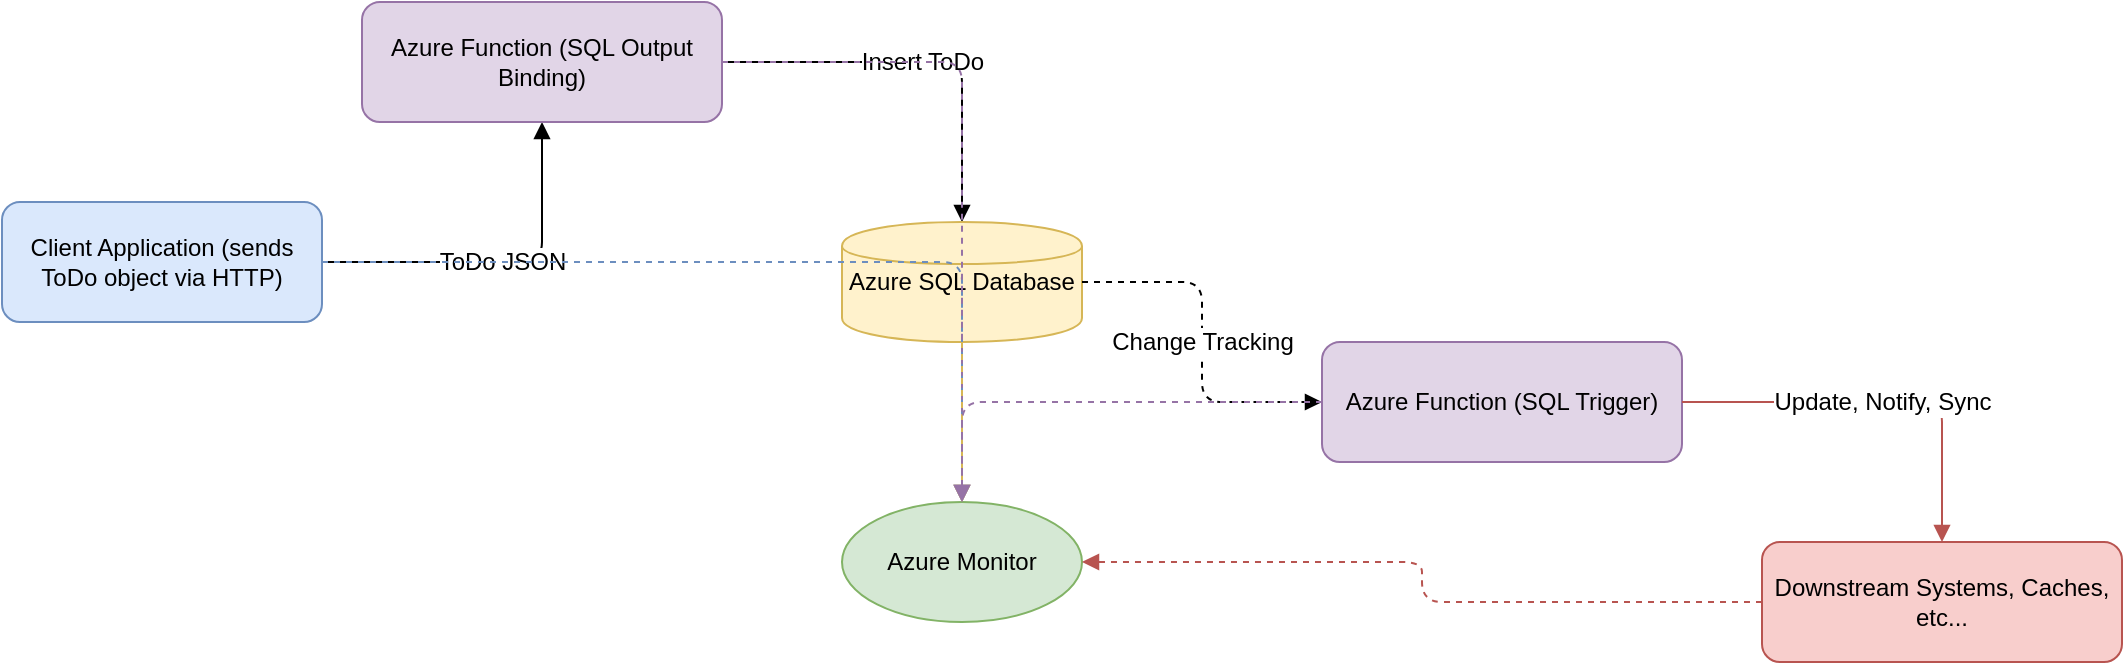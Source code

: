 <mxfile>
    <diagram name="Azure Functions SQL Output Binding Architecture" id="0">
        <mxGraphModel dx="1775" dy="1096" grid="1" gridSize="10" guides="1" tooltips="1" connect="1" arrows="1" fold="1" page="1" pageScale="1" pageWidth="827" pageHeight="1169" math="0" shadow="0">
            <root>
                <mxCell id="0"/>
                <mxCell id="1" parent="0"/>
                <mxCell id="2" value="Client Application (sends ToDo object via HTTP)" style="rounded=1;whiteSpace=wrap;html=1;fillColor=#dae8fc;strokeColor=#6c8ebf;" parent="1" vertex="1">
                    <mxGeometry x="80" y="170" width="160" height="60" as="geometry"/>
                </mxCell>
                <mxCell id="3" value="ToDo JSON" style="edgeStyle=orthogonalEdgeStyle;endArrow=block;html=1;strokeColor=#000000;fontSize=12;" parent="1" source="2" target="4" edge="1">
                    <mxGeometry relative="1" as="geometry"/>
                </mxCell>
                <mxCell id="4" value="Azure Function (SQL Output Binding)" style="rounded=1;whiteSpace=wrap;html=1;fillColor=#e1d5e7;strokeColor=#9673a6;" parent="1" vertex="1">
                    <mxGeometry x="260" y="70" width="180" height="60" as="geometry"/>
                </mxCell>
                <mxCell id="5" value="Insert ToDo" style="edgeStyle=orthogonalEdgeStyle;endArrow=block;html=1;strokeColor=#000000;fontSize=12;" parent="1" source="4" target="6" edge="1">
                    <mxGeometry relative="1" as="geometry"/>
                </mxCell>
                <mxCell id="6" value="Azure SQL Database" style="shape=cylinder;whiteSpace=wrap;html=1;fillColor=#fff2cc;strokeColor=#d6b656;" parent="1" vertex="1">
                    <mxGeometry x="500" y="180" width="120" height="60" as="geometry"/>
                </mxCell>
                <mxCell id="7" value="Change Tracking" style="edgeStyle=orthogonalEdgeStyle;endArrow=block;dashed=1;html=1;strokeColor=#000000;fontSize=12;" parent="1" source="6" target="8" edge="1">
                    <mxGeometry relative="1" as="geometry"/>
                </mxCell>
                <mxCell id="8" value="Azure Function (SQL Trigger)" style="rounded=1;whiteSpace=wrap;html=1;fillColor=#e1d5e7;strokeColor=#9673a6;" parent="1" vertex="1">
                    <mxGeometry x="740" y="240" width="180" height="60" as="geometry"/>
                </mxCell>
                <mxCell id="9" value="Downstream Systems, Caches, etc..." style="rounded=1;whiteSpace=wrap;html=1;fillColor=#f8cecc;strokeColor=#b85450;" parent="1" vertex="1">
                    <mxGeometry x="960" y="340" width="180" height="60" as="geometry"/>
                </mxCell>
                <mxCell id="10" value="Update, Notify, Sync" style="edgeStyle=orthogonalEdgeStyle;endArrow=block;html=1;strokeColor=#b85450;fontSize=12;" parent="1" source="8" target="9" edge="1">
                    <mxGeometry relative="1" as="geometry"/>
                </mxCell>
                <mxCell id="11" value="Azure Monitor" style="ellipse;whiteSpace=wrap;html=1;fillColor=#d5e8d4;strokeColor=#82b366;" parent="1" vertex="1">
                    <mxGeometry x="500" y="320" width="120" height="60" as="geometry"/>
                </mxCell>
                <mxCell id="12" style="edgeStyle=orthogonalEdgeStyle;endArrow=block;dashed=1;html=1;strokeColor=#6c8ebf;" parent="1" source="2" target="11" edge="1">
                    <mxGeometry relative="1" as="geometry"/>
                </mxCell>
                <mxCell id="13" style="edgeStyle=orthogonalEdgeStyle;endArrow=block;dashed=1;html=1;strokeColor=#9673a6;" parent="1" source="4" target="11" edge="1">
                    <mxGeometry relative="1" as="geometry"/>
                </mxCell>
                <mxCell id="14" style="edgeStyle=orthogonalEdgeStyle;endArrow=block;dashed=1;html=1;strokeColor=#d6b656;" parent="1" source="6" target="11" edge="1">
                    <mxGeometry relative="1" as="geometry"/>
                </mxCell>
                <mxCell id="15" style="edgeStyle=orthogonalEdgeStyle;endArrow=block;dashed=1;html=1;strokeColor=#9673a6;" parent="1" source="8" target="11" edge="1">
                    <mxGeometry relative="1" as="geometry"/>
                </mxCell>
                <mxCell id="16" style="edgeStyle=orthogonalEdgeStyle;endArrow=block;dashed=1;html=1;strokeColor=#b85450;" parent="1" source="9" target="11" edge="1">
                    <mxGeometry relative="1" as="geometry"/>
                </mxCell>
            </root>
        </mxGraphModel>
    </diagram>
</mxfile>